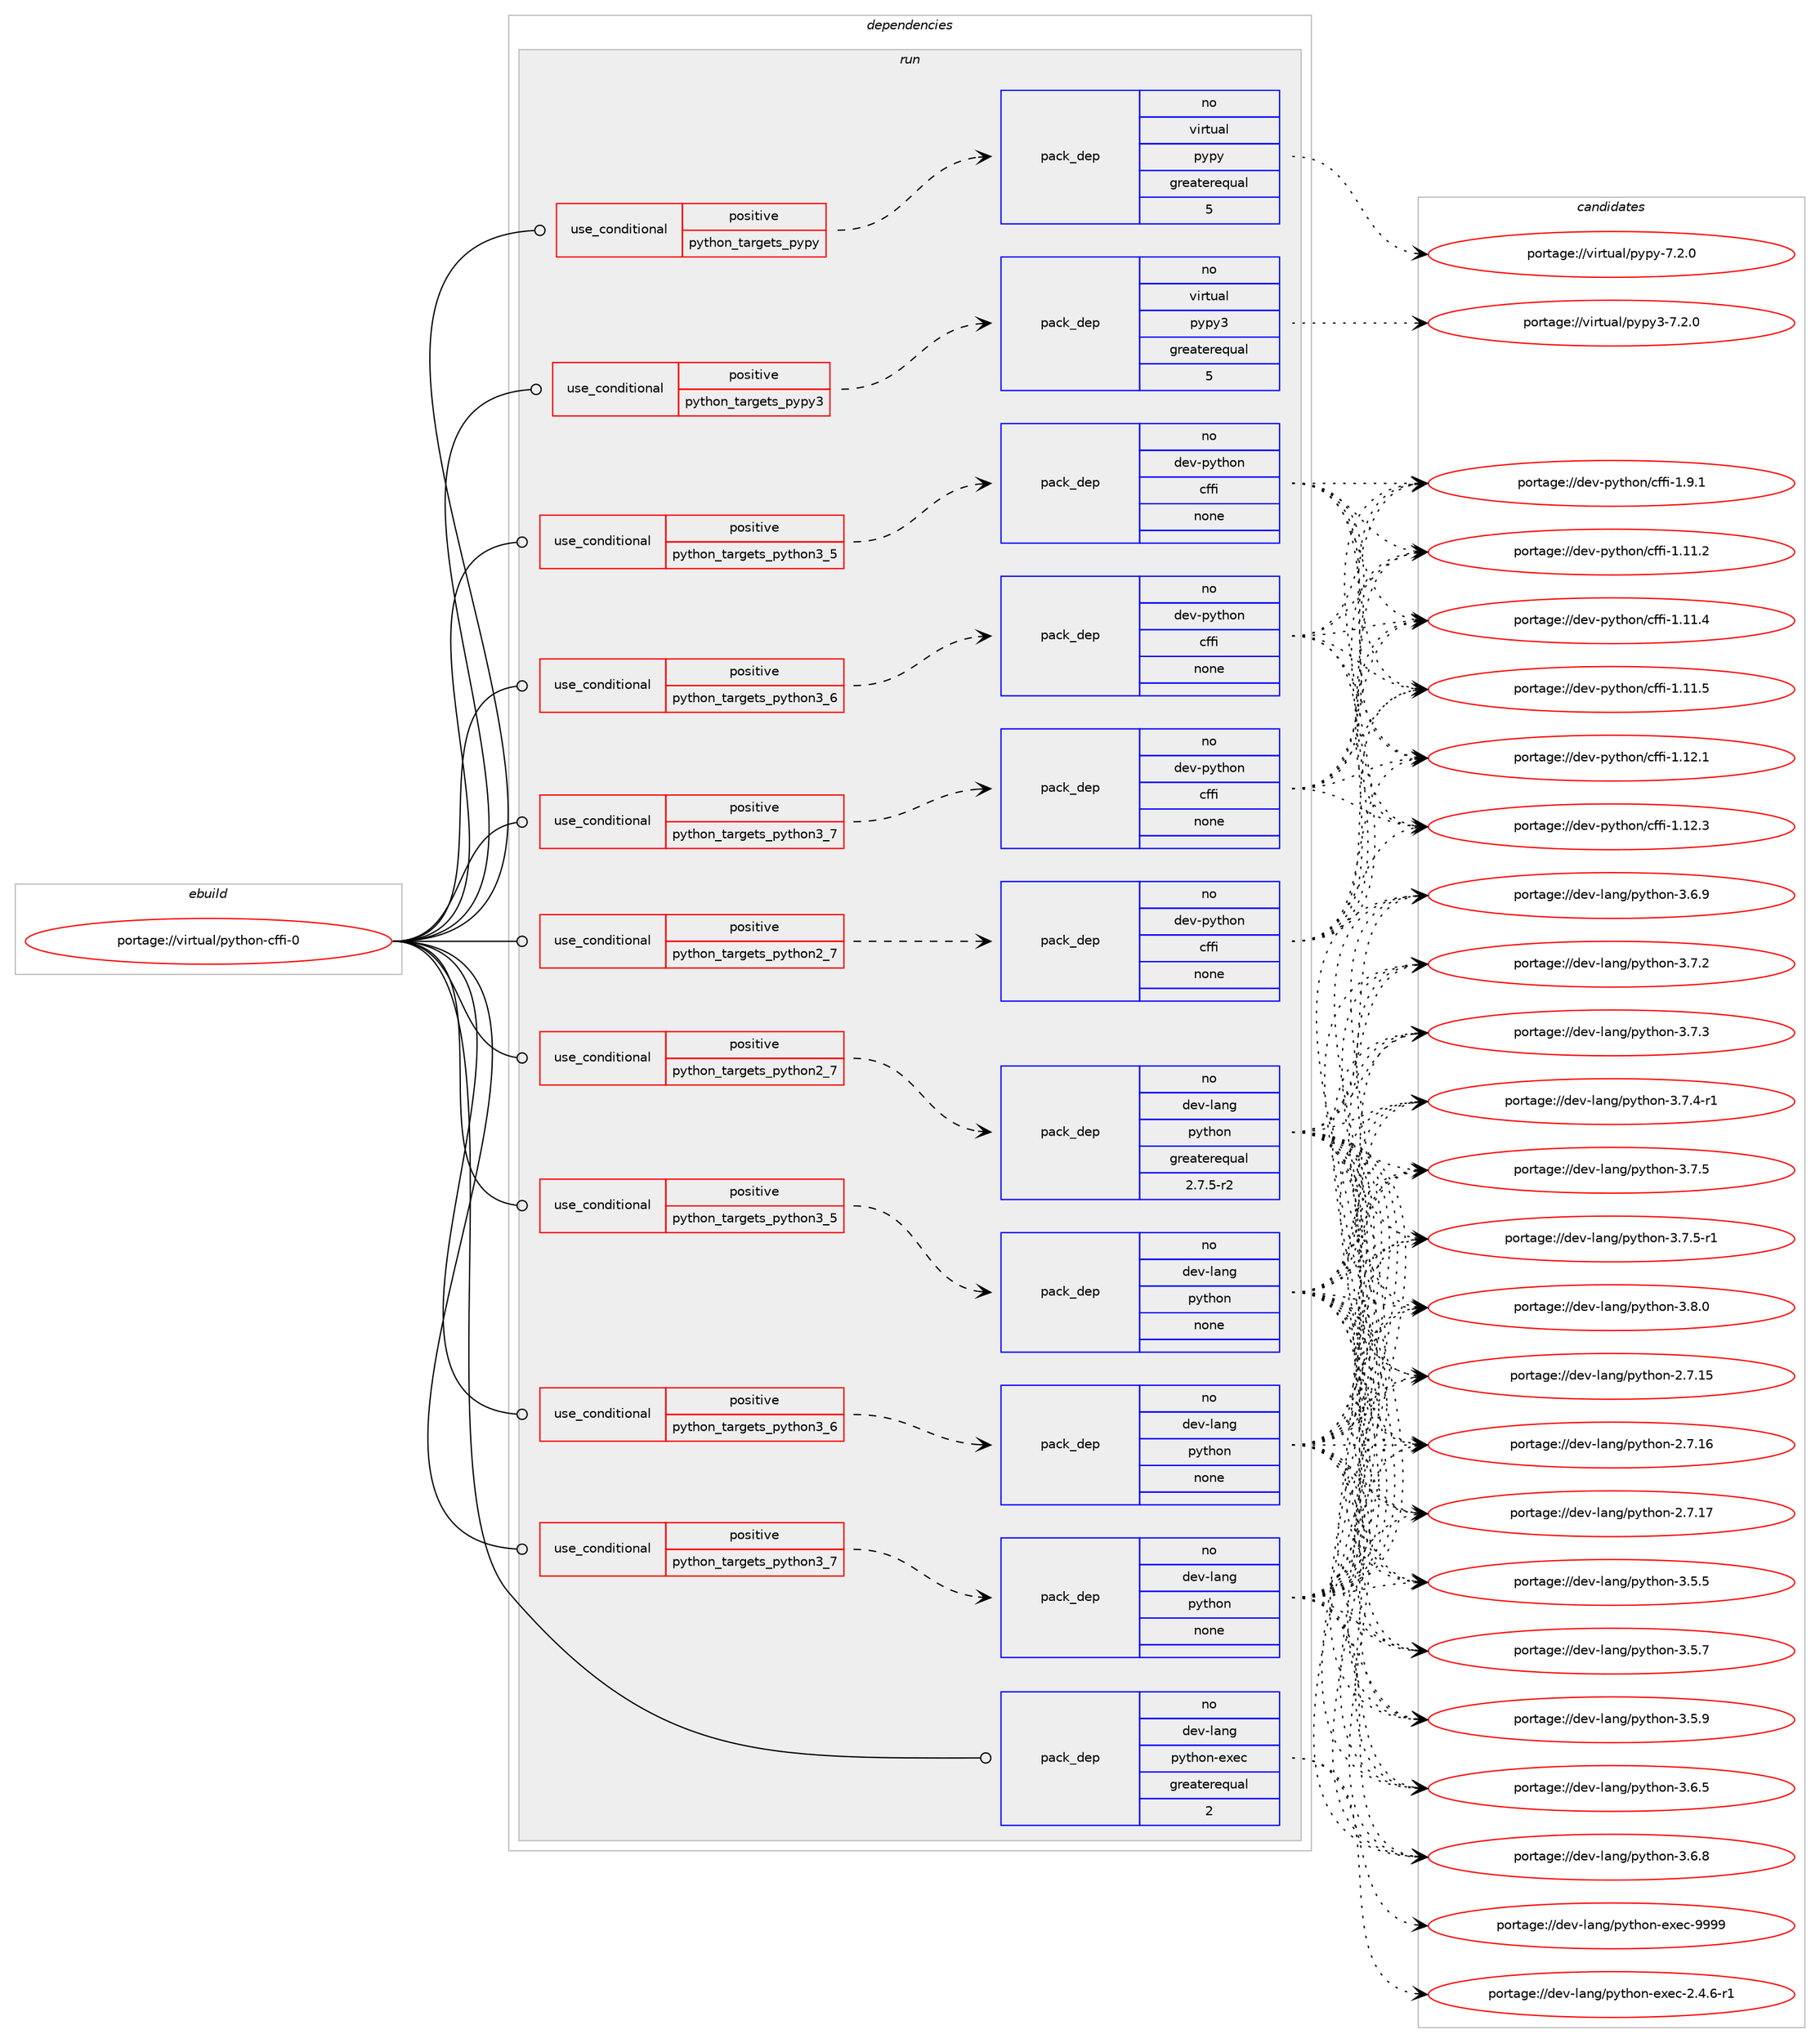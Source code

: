 digraph prolog {

# *************
# Graph options
# *************

newrank=true;
concentrate=true;
compound=true;
graph [rankdir=LR,fontname=Helvetica,fontsize=10,ranksep=1.5];#, ranksep=2.5, nodesep=0.2];
edge  [arrowhead=vee];
node  [fontname=Helvetica,fontsize=10];

# **********
# The ebuild
# **********

subgraph cluster_leftcol {
color=gray;
rank=same;
label=<<i>ebuild</i>>;
id [label="portage://virtual/python-cffi-0", color=red, width=4, href="../virtual/python-cffi-0.svg"];
}

# ****************
# The dependencies
# ****************

subgraph cluster_midcol {
color=gray;
label=<<i>dependencies</i>>;
subgraph cluster_compile {
fillcolor="#eeeeee";
style=filled;
label=<<i>compile</i>>;
}
subgraph cluster_compileandrun {
fillcolor="#eeeeee";
style=filled;
label=<<i>compile and run</i>>;
}
subgraph cluster_run {
fillcolor="#eeeeee";
style=filled;
label=<<i>run</i>>;
subgraph cond105016 {
dependency435884 [label=<<TABLE BORDER="0" CELLBORDER="1" CELLSPACING="0" CELLPADDING="4"><TR><TD ROWSPAN="3" CELLPADDING="10">use_conditional</TD></TR><TR><TD>positive</TD></TR><TR><TD>python_targets_pypy</TD></TR></TABLE>>, shape=none, color=red];
subgraph pack323194 {
dependency435885 [label=<<TABLE BORDER="0" CELLBORDER="1" CELLSPACING="0" CELLPADDING="4" WIDTH="220"><TR><TD ROWSPAN="6" CELLPADDING="30">pack_dep</TD></TR><TR><TD WIDTH="110">no</TD></TR><TR><TD>virtual</TD></TR><TR><TD>pypy</TD></TR><TR><TD>greaterequal</TD></TR><TR><TD>5</TD></TR></TABLE>>, shape=none, color=blue];
}
dependency435884:e -> dependency435885:w [weight=20,style="dashed",arrowhead="vee"];
}
id:e -> dependency435884:w [weight=20,style="solid",arrowhead="odot"];
subgraph cond105017 {
dependency435886 [label=<<TABLE BORDER="0" CELLBORDER="1" CELLSPACING="0" CELLPADDING="4"><TR><TD ROWSPAN="3" CELLPADDING="10">use_conditional</TD></TR><TR><TD>positive</TD></TR><TR><TD>python_targets_pypy3</TD></TR></TABLE>>, shape=none, color=red];
subgraph pack323195 {
dependency435887 [label=<<TABLE BORDER="0" CELLBORDER="1" CELLSPACING="0" CELLPADDING="4" WIDTH="220"><TR><TD ROWSPAN="6" CELLPADDING="30">pack_dep</TD></TR><TR><TD WIDTH="110">no</TD></TR><TR><TD>virtual</TD></TR><TR><TD>pypy3</TD></TR><TR><TD>greaterequal</TD></TR><TR><TD>5</TD></TR></TABLE>>, shape=none, color=blue];
}
dependency435886:e -> dependency435887:w [weight=20,style="dashed",arrowhead="vee"];
}
id:e -> dependency435886:w [weight=20,style="solid",arrowhead="odot"];
subgraph cond105018 {
dependency435888 [label=<<TABLE BORDER="0" CELLBORDER="1" CELLSPACING="0" CELLPADDING="4"><TR><TD ROWSPAN="3" CELLPADDING="10">use_conditional</TD></TR><TR><TD>positive</TD></TR><TR><TD>python_targets_python2_7</TD></TR></TABLE>>, shape=none, color=red];
subgraph pack323196 {
dependency435889 [label=<<TABLE BORDER="0" CELLBORDER="1" CELLSPACING="0" CELLPADDING="4" WIDTH="220"><TR><TD ROWSPAN="6" CELLPADDING="30">pack_dep</TD></TR><TR><TD WIDTH="110">no</TD></TR><TR><TD>dev-lang</TD></TR><TR><TD>python</TD></TR><TR><TD>greaterequal</TD></TR><TR><TD>2.7.5-r2</TD></TR></TABLE>>, shape=none, color=blue];
}
dependency435888:e -> dependency435889:w [weight=20,style="dashed",arrowhead="vee"];
}
id:e -> dependency435888:w [weight=20,style="solid",arrowhead="odot"];
subgraph cond105019 {
dependency435890 [label=<<TABLE BORDER="0" CELLBORDER="1" CELLSPACING="0" CELLPADDING="4"><TR><TD ROWSPAN="3" CELLPADDING="10">use_conditional</TD></TR><TR><TD>positive</TD></TR><TR><TD>python_targets_python2_7</TD></TR></TABLE>>, shape=none, color=red];
subgraph pack323197 {
dependency435891 [label=<<TABLE BORDER="0" CELLBORDER="1" CELLSPACING="0" CELLPADDING="4" WIDTH="220"><TR><TD ROWSPAN="6" CELLPADDING="30">pack_dep</TD></TR><TR><TD WIDTH="110">no</TD></TR><TR><TD>dev-python</TD></TR><TR><TD>cffi</TD></TR><TR><TD>none</TD></TR><TR><TD></TD></TR></TABLE>>, shape=none, color=blue];
}
dependency435890:e -> dependency435891:w [weight=20,style="dashed",arrowhead="vee"];
}
id:e -> dependency435890:w [weight=20,style="solid",arrowhead="odot"];
subgraph cond105020 {
dependency435892 [label=<<TABLE BORDER="0" CELLBORDER="1" CELLSPACING="0" CELLPADDING="4"><TR><TD ROWSPAN="3" CELLPADDING="10">use_conditional</TD></TR><TR><TD>positive</TD></TR><TR><TD>python_targets_python3_5</TD></TR></TABLE>>, shape=none, color=red];
subgraph pack323198 {
dependency435893 [label=<<TABLE BORDER="0" CELLBORDER="1" CELLSPACING="0" CELLPADDING="4" WIDTH="220"><TR><TD ROWSPAN="6" CELLPADDING="30">pack_dep</TD></TR><TR><TD WIDTH="110">no</TD></TR><TR><TD>dev-lang</TD></TR><TR><TD>python</TD></TR><TR><TD>none</TD></TR><TR><TD></TD></TR></TABLE>>, shape=none, color=blue];
}
dependency435892:e -> dependency435893:w [weight=20,style="dashed",arrowhead="vee"];
}
id:e -> dependency435892:w [weight=20,style="solid",arrowhead="odot"];
subgraph cond105021 {
dependency435894 [label=<<TABLE BORDER="0" CELLBORDER="1" CELLSPACING="0" CELLPADDING="4"><TR><TD ROWSPAN="3" CELLPADDING="10">use_conditional</TD></TR><TR><TD>positive</TD></TR><TR><TD>python_targets_python3_5</TD></TR></TABLE>>, shape=none, color=red];
subgraph pack323199 {
dependency435895 [label=<<TABLE BORDER="0" CELLBORDER="1" CELLSPACING="0" CELLPADDING="4" WIDTH="220"><TR><TD ROWSPAN="6" CELLPADDING="30">pack_dep</TD></TR><TR><TD WIDTH="110">no</TD></TR><TR><TD>dev-python</TD></TR><TR><TD>cffi</TD></TR><TR><TD>none</TD></TR><TR><TD></TD></TR></TABLE>>, shape=none, color=blue];
}
dependency435894:e -> dependency435895:w [weight=20,style="dashed",arrowhead="vee"];
}
id:e -> dependency435894:w [weight=20,style="solid",arrowhead="odot"];
subgraph cond105022 {
dependency435896 [label=<<TABLE BORDER="0" CELLBORDER="1" CELLSPACING="0" CELLPADDING="4"><TR><TD ROWSPAN="3" CELLPADDING="10">use_conditional</TD></TR><TR><TD>positive</TD></TR><TR><TD>python_targets_python3_6</TD></TR></TABLE>>, shape=none, color=red];
subgraph pack323200 {
dependency435897 [label=<<TABLE BORDER="0" CELLBORDER="1" CELLSPACING="0" CELLPADDING="4" WIDTH="220"><TR><TD ROWSPAN="6" CELLPADDING="30">pack_dep</TD></TR><TR><TD WIDTH="110">no</TD></TR><TR><TD>dev-lang</TD></TR><TR><TD>python</TD></TR><TR><TD>none</TD></TR><TR><TD></TD></TR></TABLE>>, shape=none, color=blue];
}
dependency435896:e -> dependency435897:w [weight=20,style="dashed",arrowhead="vee"];
}
id:e -> dependency435896:w [weight=20,style="solid",arrowhead="odot"];
subgraph cond105023 {
dependency435898 [label=<<TABLE BORDER="0" CELLBORDER="1" CELLSPACING="0" CELLPADDING="4"><TR><TD ROWSPAN="3" CELLPADDING="10">use_conditional</TD></TR><TR><TD>positive</TD></TR><TR><TD>python_targets_python3_6</TD></TR></TABLE>>, shape=none, color=red];
subgraph pack323201 {
dependency435899 [label=<<TABLE BORDER="0" CELLBORDER="1" CELLSPACING="0" CELLPADDING="4" WIDTH="220"><TR><TD ROWSPAN="6" CELLPADDING="30">pack_dep</TD></TR><TR><TD WIDTH="110">no</TD></TR><TR><TD>dev-python</TD></TR><TR><TD>cffi</TD></TR><TR><TD>none</TD></TR><TR><TD></TD></TR></TABLE>>, shape=none, color=blue];
}
dependency435898:e -> dependency435899:w [weight=20,style="dashed",arrowhead="vee"];
}
id:e -> dependency435898:w [weight=20,style="solid",arrowhead="odot"];
subgraph cond105024 {
dependency435900 [label=<<TABLE BORDER="0" CELLBORDER="1" CELLSPACING="0" CELLPADDING="4"><TR><TD ROWSPAN="3" CELLPADDING="10">use_conditional</TD></TR><TR><TD>positive</TD></TR><TR><TD>python_targets_python3_7</TD></TR></TABLE>>, shape=none, color=red];
subgraph pack323202 {
dependency435901 [label=<<TABLE BORDER="0" CELLBORDER="1" CELLSPACING="0" CELLPADDING="4" WIDTH="220"><TR><TD ROWSPAN="6" CELLPADDING="30">pack_dep</TD></TR><TR><TD WIDTH="110">no</TD></TR><TR><TD>dev-lang</TD></TR><TR><TD>python</TD></TR><TR><TD>none</TD></TR><TR><TD></TD></TR></TABLE>>, shape=none, color=blue];
}
dependency435900:e -> dependency435901:w [weight=20,style="dashed",arrowhead="vee"];
}
id:e -> dependency435900:w [weight=20,style="solid",arrowhead="odot"];
subgraph cond105025 {
dependency435902 [label=<<TABLE BORDER="0" CELLBORDER="1" CELLSPACING="0" CELLPADDING="4"><TR><TD ROWSPAN="3" CELLPADDING="10">use_conditional</TD></TR><TR><TD>positive</TD></TR><TR><TD>python_targets_python3_7</TD></TR></TABLE>>, shape=none, color=red];
subgraph pack323203 {
dependency435903 [label=<<TABLE BORDER="0" CELLBORDER="1" CELLSPACING="0" CELLPADDING="4" WIDTH="220"><TR><TD ROWSPAN="6" CELLPADDING="30">pack_dep</TD></TR><TR><TD WIDTH="110">no</TD></TR><TR><TD>dev-python</TD></TR><TR><TD>cffi</TD></TR><TR><TD>none</TD></TR><TR><TD></TD></TR></TABLE>>, shape=none, color=blue];
}
dependency435902:e -> dependency435903:w [weight=20,style="dashed",arrowhead="vee"];
}
id:e -> dependency435902:w [weight=20,style="solid",arrowhead="odot"];
subgraph pack323204 {
dependency435904 [label=<<TABLE BORDER="0" CELLBORDER="1" CELLSPACING="0" CELLPADDING="4" WIDTH="220"><TR><TD ROWSPAN="6" CELLPADDING="30">pack_dep</TD></TR><TR><TD WIDTH="110">no</TD></TR><TR><TD>dev-lang</TD></TR><TR><TD>python-exec</TD></TR><TR><TD>greaterequal</TD></TR><TR><TD>2</TD></TR></TABLE>>, shape=none, color=blue];
}
id:e -> dependency435904:w [weight=20,style="solid",arrowhead="odot"];
}
}

# **************
# The candidates
# **************

subgraph cluster_choices {
rank=same;
color=gray;
label=<<i>candidates</i>>;

subgraph choice323194 {
color=black;
nodesep=1;
choiceportage1181051141161179710847112121112121455546504648 [label="portage://virtual/pypy-7.2.0", color=red, width=4,href="../virtual/pypy-7.2.0.svg"];
dependency435885:e -> choiceportage1181051141161179710847112121112121455546504648:w [style=dotted,weight="100"];
}
subgraph choice323195 {
color=black;
nodesep=1;
choiceportage118105114116117971084711212111212151455546504648 [label="portage://virtual/pypy3-7.2.0", color=red, width=4,href="../virtual/pypy3-7.2.0.svg"];
dependency435887:e -> choiceportage118105114116117971084711212111212151455546504648:w [style=dotted,weight="100"];
}
subgraph choice323196 {
color=black;
nodesep=1;
choiceportage10010111845108971101034711212111610411111045504655464953 [label="portage://dev-lang/python-2.7.15", color=red, width=4,href="../dev-lang/python-2.7.15.svg"];
choiceportage10010111845108971101034711212111610411111045504655464954 [label="portage://dev-lang/python-2.7.16", color=red, width=4,href="../dev-lang/python-2.7.16.svg"];
choiceportage10010111845108971101034711212111610411111045504655464955 [label="portage://dev-lang/python-2.7.17", color=red, width=4,href="../dev-lang/python-2.7.17.svg"];
choiceportage100101118451089711010347112121116104111110455146534653 [label="portage://dev-lang/python-3.5.5", color=red, width=4,href="../dev-lang/python-3.5.5.svg"];
choiceportage100101118451089711010347112121116104111110455146534655 [label="portage://dev-lang/python-3.5.7", color=red, width=4,href="../dev-lang/python-3.5.7.svg"];
choiceportage100101118451089711010347112121116104111110455146534657 [label="portage://dev-lang/python-3.5.9", color=red, width=4,href="../dev-lang/python-3.5.9.svg"];
choiceportage100101118451089711010347112121116104111110455146544653 [label="portage://dev-lang/python-3.6.5", color=red, width=4,href="../dev-lang/python-3.6.5.svg"];
choiceportage100101118451089711010347112121116104111110455146544656 [label="portage://dev-lang/python-3.6.8", color=red, width=4,href="../dev-lang/python-3.6.8.svg"];
choiceportage100101118451089711010347112121116104111110455146544657 [label="portage://dev-lang/python-3.6.9", color=red, width=4,href="../dev-lang/python-3.6.9.svg"];
choiceportage100101118451089711010347112121116104111110455146554650 [label="portage://dev-lang/python-3.7.2", color=red, width=4,href="../dev-lang/python-3.7.2.svg"];
choiceportage100101118451089711010347112121116104111110455146554651 [label="portage://dev-lang/python-3.7.3", color=red, width=4,href="../dev-lang/python-3.7.3.svg"];
choiceportage1001011184510897110103471121211161041111104551465546524511449 [label="portage://dev-lang/python-3.7.4-r1", color=red, width=4,href="../dev-lang/python-3.7.4-r1.svg"];
choiceportage100101118451089711010347112121116104111110455146554653 [label="portage://dev-lang/python-3.7.5", color=red, width=4,href="../dev-lang/python-3.7.5.svg"];
choiceportage1001011184510897110103471121211161041111104551465546534511449 [label="portage://dev-lang/python-3.7.5-r1", color=red, width=4,href="../dev-lang/python-3.7.5-r1.svg"];
choiceportage100101118451089711010347112121116104111110455146564648 [label="portage://dev-lang/python-3.8.0", color=red, width=4,href="../dev-lang/python-3.8.0.svg"];
dependency435889:e -> choiceportage10010111845108971101034711212111610411111045504655464953:w [style=dotted,weight="100"];
dependency435889:e -> choiceportage10010111845108971101034711212111610411111045504655464954:w [style=dotted,weight="100"];
dependency435889:e -> choiceportage10010111845108971101034711212111610411111045504655464955:w [style=dotted,weight="100"];
dependency435889:e -> choiceportage100101118451089711010347112121116104111110455146534653:w [style=dotted,weight="100"];
dependency435889:e -> choiceportage100101118451089711010347112121116104111110455146534655:w [style=dotted,weight="100"];
dependency435889:e -> choiceportage100101118451089711010347112121116104111110455146534657:w [style=dotted,weight="100"];
dependency435889:e -> choiceportage100101118451089711010347112121116104111110455146544653:w [style=dotted,weight="100"];
dependency435889:e -> choiceportage100101118451089711010347112121116104111110455146544656:w [style=dotted,weight="100"];
dependency435889:e -> choiceportage100101118451089711010347112121116104111110455146544657:w [style=dotted,weight="100"];
dependency435889:e -> choiceportage100101118451089711010347112121116104111110455146554650:w [style=dotted,weight="100"];
dependency435889:e -> choiceportage100101118451089711010347112121116104111110455146554651:w [style=dotted,weight="100"];
dependency435889:e -> choiceportage1001011184510897110103471121211161041111104551465546524511449:w [style=dotted,weight="100"];
dependency435889:e -> choiceportage100101118451089711010347112121116104111110455146554653:w [style=dotted,weight="100"];
dependency435889:e -> choiceportage1001011184510897110103471121211161041111104551465546534511449:w [style=dotted,weight="100"];
dependency435889:e -> choiceportage100101118451089711010347112121116104111110455146564648:w [style=dotted,weight="100"];
}
subgraph choice323197 {
color=black;
nodesep=1;
choiceportage10010111845112121116104111110479910210210545494649494650 [label="portage://dev-python/cffi-1.11.2", color=red, width=4,href="../dev-python/cffi-1.11.2.svg"];
choiceportage10010111845112121116104111110479910210210545494649494652 [label="portage://dev-python/cffi-1.11.4", color=red, width=4,href="../dev-python/cffi-1.11.4.svg"];
choiceportage10010111845112121116104111110479910210210545494649494653 [label="portage://dev-python/cffi-1.11.5", color=red, width=4,href="../dev-python/cffi-1.11.5.svg"];
choiceportage10010111845112121116104111110479910210210545494649504649 [label="portage://dev-python/cffi-1.12.1", color=red, width=4,href="../dev-python/cffi-1.12.1.svg"];
choiceportage10010111845112121116104111110479910210210545494649504651 [label="portage://dev-python/cffi-1.12.3", color=red, width=4,href="../dev-python/cffi-1.12.3.svg"];
choiceportage100101118451121211161041111104799102102105454946574649 [label="portage://dev-python/cffi-1.9.1", color=red, width=4,href="../dev-python/cffi-1.9.1.svg"];
dependency435891:e -> choiceportage10010111845112121116104111110479910210210545494649494650:w [style=dotted,weight="100"];
dependency435891:e -> choiceportage10010111845112121116104111110479910210210545494649494652:w [style=dotted,weight="100"];
dependency435891:e -> choiceportage10010111845112121116104111110479910210210545494649494653:w [style=dotted,weight="100"];
dependency435891:e -> choiceportage10010111845112121116104111110479910210210545494649504649:w [style=dotted,weight="100"];
dependency435891:e -> choiceportage10010111845112121116104111110479910210210545494649504651:w [style=dotted,weight="100"];
dependency435891:e -> choiceportage100101118451121211161041111104799102102105454946574649:w [style=dotted,weight="100"];
}
subgraph choice323198 {
color=black;
nodesep=1;
choiceportage10010111845108971101034711212111610411111045504655464953 [label="portage://dev-lang/python-2.7.15", color=red, width=4,href="../dev-lang/python-2.7.15.svg"];
choiceportage10010111845108971101034711212111610411111045504655464954 [label="portage://dev-lang/python-2.7.16", color=red, width=4,href="../dev-lang/python-2.7.16.svg"];
choiceportage10010111845108971101034711212111610411111045504655464955 [label="portage://dev-lang/python-2.7.17", color=red, width=4,href="../dev-lang/python-2.7.17.svg"];
choiceportage100101118451089711010347112121116104111110455146534653 [label="portage://dev-lang/python-3.5.5", color=red, width=4,href="../dev-lang/python-3.5.5.svg"];
choiceportage100101118451089711010347112121116104111110455146534655 [label="portage://dev-lang/python-3.5.7", color=red, width=4,href="../dev-lang/python-3.5.7.svg"];
choiceportage100101118451089711010347112121116104111110455146534657 [label="portage://dev-lang/python-3.5.9", color=red, width=4,href="../dev-lang/python-3.5.9.svg"];
choiceportage100101118451089711010347112121116104111110455146544653 [label="portage://dev-lang/python-3.6.5", color=red, width=4,href="../dev-lang/python-3.6.5.svg"];
choiceportage100101118451089711010347112121116104111110455146544656 [label="portage://dev-lang/python-3.6.8", color=red, width=4,href="../dev-lang/python-3.6.8.svg"];
choiceportage100101118451089711010347112121116104111110455146544657 [label="portage://dev-lang/python-3.6.9", color=red, width=4,href="../dev-lang/python-3.6.9.svg"];
choiceportage100101118451089711010347112121116104111110455146554650 [label="portage://dev-lang/python-3.7.2", color=red, width=4,href="../dev-lang/python-3.7.2.svg"];
choiceportage100101118451089711010347112121116104111110455146554651 [label="portage://dev-lang/python-3.7.3", color=red, width=4,href="../dev-lang/python-3.7.3.svg"];
choiceportage1001011184510897110103471121211161041111104551465546524511449 [label="portage://dev-lang/python-3.7.4-r1", color=red, width=4,href="../dev-lang/python-3.7.4-r1.svg"];
choiceportage100101118451089711010347112121116104111110455146554653 [label="portage://dev-lang/python-3.7.5", color=red, width=4,href="../dev-lang/python-3.7.5.svg"];
choiceportage1001011184510897110103471121211161041111104551465546534511449 [label="portage://dev-lang/python-3.7.5-r1", color=red, width=4,href="../dev-lang/python-3.7.5-r1.svg"];
choiceportage100101118451089711010347112121116104111110455146564648 [label="portage://dev-lang/python-3.8.0", color=red, width=4,href="../dev-lang/python-3.8.0.svg"];
dependency435893:e -> choiceportage10010111845108971101034711212111610411111045504655464953:w [style=dotted,weight="100"];
dependency435893:e -> choiceportage10010111845108971101034711212111610411111045504655464954:w [style=dotted,weight="100"];
dependency435893:e -> choiceportage10010111845108971101034711212111610411111045504655464955:w [style=dotted,weight="100"];
dependency435893:e -> choiceportage100101118451089711010347112121116104111110455146534653:w [style=dotted,weight="100"];
dependency435893:e -> choiceportage100101118451089711010347112121116104111110455146534655:w [style=dotted,weight="100"];
dependency435893:e -> choiceportage100101118451089711010347112121116104111110455146534657:w [style=dotted,weight="100"];
dependency435893:e -> choiceportage100101118451089711010347112121116104111110455146544653:w [style=dotted,weight="100"];
dependency435893:e -> choiceportage100101118451089711010347112121116104111110455146544656:w [style=dotted,weight="100"];
dependency435893:e -> choiceportage100101118451089711010347112121116104111110455146544657:w [style=dotted,weight="100"];
dependency435893:e -> choiceportage100101118451089711010347112121116104111110455146554650:w [style=dotted,weight="100"];
dependency435893:e -> choiceportage100101118451089711010347112121116104111110455146554651:w [style=dotted,weight="100"];
dependency435893:e -> choiceportage1001011184510897110103471121211161041111104551465546524511449:w [style=dotted,weight="100"];
dependency435893:e -> choiceportage100101118451089711010347112121116104111110455146554653:w [style=dotted,weight="100"];
dependency435893:e -> choiceportage1001011184510897110103471121211161041111104551465546534511449:w [style=dotted,weight="100"];
dependency435893:e -> choiceportage100101118451089711010347112121116104111110455146564648:w [style=dotted,weight="100"];
}
subgraph choice323199 {
color=black;
nodesep=1;
choiceportage10010111845112121116104111110479910210210545494649494650 [label="portage://dev-python/cffi-1.11.2", color=red, width=4,href="../dev-python/cffi-1.11.2.svg"];
choiceportage10010111845112121116104111110479910210210545494649494652 [label="portage://dev-python/cffi-1.11.4", color=red, width=4,href="../dev-python/cffi-1.11.4.svg"];
choiceportage10010111845112121116104111110479910210210545494649494653 [label="portage://dev-python/cffi-1.11.5", color=red, width=4,href="../dev-python/cffi-1.11.5.svg"];
choiceportage10010111845112121116104111110479910210210545494649504649 [label="portage://dev-python/cffi-1.12.1", color=red, width=4,href="../dev-python/cffi-1.12.1.svg"];
choiceportage10010111845112121116104111110479910210210545494649504651 [label="portage://dev-python/cffi-1.12.3", color=red, width=4,href="../dev-python/cffi-1.12.3.svg"];
choiceportage100101118451121211161041111104799102102105454946574649 [label="portage://dev-python/cffi-1.9.1", color=red, width=4,href="../dev-python/cffi-1.9.1.svg"];
dependency435895:e -> choiceportage10010111845112121116104111110479910210210545494649494650:w [style=dotted,weight="100"];
dependency435895:e -> choiceportage10010111845112121116104111110479910210210545494649494652:w [style=dotted,weight="100"];
dependency435895:e -> choiceportage10010111845112121116104111110479910210210545494649494653:w [style=dotted,weight="100"];
dependency435895:e -> choiceportage10010111845112121116104111110479910210210545494649504649:w [style=dotted,weight="100"];
dependency435895:e -> choiceportage10010111845112121116104111110479910210210545494649504651:w [style=dotted,weight="100"];
dependency435895:e -> choiceportage100101118451121211161041111104799102102105454946574649:w [style=dotted,weight="100"];
}
subgraph choice323200 {
color=black;
nodesep=1;
choiceportage10010111845108971101034711212111610411111045504655464953 [label="portage://dev-lang/python-2.7.15", color=red, width=4,href="../dev-lang/python-2.7.15.svg"];
choiceportage10010111845108971101034711212111610411111045504655464954 [label="portage://dev-lang/python-2.7.16", color=red, width=4,href="../dev-lang/python-2.7.16.svg"];
choiceportage10010111845108971101034711212111610411111045504655464955 [label="portage://dev-lang/python-2.7.17", color=red, width=4,href="../dev-lang/python-2.7.17.svg"];
choiceportage100101118451089711010347112121116104111110455146534653 [label="portage://dev-lang/python-3.5.5", color=red, width=4,href="../dev-lang/python-3.5.5.svg"];
choiceportage100101118451089711010347112121116104111110455146534655 [label="portage://dev-lang/python-3.5.7", color=red, width=4,href="../dev-lang/python-3.5.7.svg"];
choiceportage100101118451089711010347112121116104111110455146534657 [label="portage://dev-lang/python-3.5.9", color=red, width=4,href="../dev-lang/python-3.5.9.svg"];
choiceportage100101118451089711010347112121116104111110455146544653 [label="portage://dev-lang/python-3.6.5", color=red, width=4,href="../dev-lang/python-3.6.5.svg"];
choiceportage100101118451089711010347112121116104111110455146544656 [label="portage://dev-lang/python-3.6.8", color=red, width=4,href="../dev-lang/python-3.6.8.svg"];
choiceportage100101118451089711010347112121116104111110455146544657 [label="portage://dev-lang/python-3.6.9", color=red, width=4,href="../dev-lang/python-3.6.9.svg"];
choiceportage100101118451089711010347112121116104111110455146554650 [label="portage://dev-lang/python-3.7.2", color=red, width=4,href="../dev-lang/python-3.7.2.svg"];
choiceportage100101118451089711010347112121116104111110455146554651 [label="portage://dev-lang/python-3.7.3", color=red, width=4,href="../dev-lang/python-3.7.3.svg"];
choiceportage1001011184510897110103471121211161041111104551465546524511449 [label="portage://dev-lang/python-3.7.4-r1", color=red, width=4,href="../dev-lang/python-3.7.4-r1.svg"];
choiceportage100101118451089711010347112121116104111110455146554653 [label="portage://dev-lang/python-3.7.5", color=red, width=4,href="../dev-lang/python-3.7.5.svg"];
choiceportage1001011184510897110103471121211161041111104551465546534511449 [label="portage://dev-lang/python-3.7.5-r1", color=red, width=4,href="../dev-lang/python-3.7.5-r1.svg"];
choiceportage100101118451089711010347112121116104111110455146564648 [label="portage://dev-lang/python-3.8.0", color=red, width=4,href="../dev-lang/python-3.8.0.svg"];
dependency435897:e -> choiceportage10010111845108971101034711212111610411111045504655464953:w [style=dotted,weight="100"];
dependency435897:e -> choiceportage10010111845108971101034711212111610411111045504655464954:w [style=dotted,weight="100"];
dependency435897:e -> choiceportage10010111845108971101034711212111610411111045504655464955:w [style=dotted,weight="100"];
dependency435897:e -> choiceportage100101118451089711010347112121116104111110455146534653:w [style=dotted,weight="100"];
dependency435897:e -> choiceportage100101118451089711010347112121116104111110455146534655:w [style=dotted,weight="100"];
dependency435897:e -> choiceportage100101118451089711010347112121116104111110455146534657:w [style=dotted,weight="100"];
dependency435897:e -> choiceportage100101118451089711010347112121116104111110455146544653:w [style=dotted,weight="100"];
dependency435897:e -> choiceportage100101118451089711010347112121116104111110455146544656:w [style=dotted,weight="100"];
dependency435897:e -> choiceportage100101118451089711010347112121116104111110455146544657:w [style=dotted,weight="100"];
dependency435897:e -> choiceportage100101118451089711010347112121116104111110455146554650:w [style=dotted,weight="100"];
dependency435897:e -> choiceportage100101118451089711010347112121116104111110455146554651:w [style=dotted,weight="100"];
dependency435897:e -> choiceportage1001011184510897110103471121211161041111104551465546524511449:w [style=dotted,weight="100"];
dependency435897:e -> choiceportage100101118451089711010347112121116104111110455146554653:w [style=dotted,weight="100"];
dependency435897:e -> choiceportage1001011184510897110103471121211161041111104551465546534511449:w [style=dotted,weight="100"];
dependency435897:e -> choiceportage100101118451089711010347112121116104111110455146564648:w [style=dotted,weight="100"];
}
subgraph choice323201 {
color=black;
nodesep=1;
choiceportage10010111845112121116104111110479910210210545494649494650 [label="portage://dev-python/cffi-1.11.2", color=red, width=4,href="../dev-python/cffi-1.11.2.svg"];
choiceportage10010111845112121116104111110479910210210545494649494652 [label="portage://dev-python/cffi-1.11.4", color=red, width=4,href="../dev-python/cffi-1.11.4.svg"];
choiceportage10010111845112121116104111110479910210210545494649494653 [label="portage://dev-python/cffi-1.11.5", color=red, width=4,href="../dev-python/cffi-1.11.5.svg"];
choiceportage10010111845112121116104111110479910210210545494649504649 [label="portage://dev-python/cffi-1.12.1", color=red, width=4,href="../dev-python/cffi-1.12.1.svg"];
choiceportage10010111845112121116104111110479910210210545494649504651 [label="portage://dev-python/cffi-1.12.3", color=red, width=4,href="../dev-python/cffi-1.12.3.svg"];
choiceportage100101118451121211161041111104799102102105454946574649 [label="portage://dev-python/cffi-1.9.1", color=red, width=4,href="../dev-python/cffi-1.9.1.svg"];
dependency435899:e -> choiceportage10010111845112121116104111110479910210210545494649494650:w [style=dotted,weight="100"];
dependency435899:e -> choiceportage10010111845112121116104111110479910210210545494649494652:w [style=dotted,weight="100"];
dependency435899:e -> choiceportage10010111845112121116104111110479910210210545494649494653:w [style=dotted,weight="100"];
dependency435899:e -> choiceportage10010111845112121116104111110479910210210545494649504649:w [style=dotted,weight="100"];
dependency435899:e -> choiceportage10010111845112121116104111110479910210210545494649504651:w [style=dotted,weight="100"];
dependency435899:e -> choiceportage100101118451121211161041111104799102102105454946574649:w [style=dotted,weight="100"];
}
subgraph choice323202 {
color=black;
nodesep=1;
choiceportage10010111845108971101034711212111610411111045504655464953 [label="portage://dev-lang/python-2.7.15", color=red, width=4,href="../dev-lang/python-2.7.15.svg"];
choiceportage10010111845108971101034711212111610411111045504655464954 [label="portage://dev-lang/python-2.7.16", color=red, width=4,href="../dev-lang/python-2.7.16.svg"];
choiceportage10010111845108971101034711212111610411111045504655464955 [label="portage://dev-lang/python-2.7.17", color=red, width=4,href="../dev-lang/python-2.7.17.svg"];
choiceportage100101118451089711010347112121116104111110455146534653 [label="portage://dev-lang/python-3.5.5", color=red, width=4,href="../dev-lang/python-3.5.5.svg"];
choiceportage100101118451089711010347112121116104111110455146534655 [label="portage://dev-lang/python-3.5.7", color=red, width=4,href="../dev-lang/python-3.5.7.svg"];
choiceportage100101118451089711010347112121116104111110455146534657 [label="portage://dev-lang/python-3.5.9", color=red, width=4,href="../dev-lang/python-3.5.9.svg"];
choiceportage100101118451089711010347112121116104111110455146544653 [label="portage://dev-lang/python-3.6.5", color=red, width=4,href="../dev-lang/python-3.6.5.svg"];
choiceportage100101118451089711010347112121116104111110455146544656 [label="portage://dev-lang/python-3.6.8", color=red, width=4,href="../dev-lang/python-3.6.8.svg"];
choiceportage100101118451089711010347112121116104111110455146544657 [label="portage://dev-lang/python-3.6.9", color=red, width=4,href="../dev-lang/python-3.6.9.svg"];
choiceportage100101118451089711010347112121116104111110455146554650 [label="portage://dev-lang/python-3.7.2", color=red, width=4,href="../dev-lang/python-3.7.2.svg"];
choiceportage100101118451089711010347112121116104111110455146554651 [label="portage://dev-lang/python-3.7.3", color=red, width=4,href="../dev-lang/python-3.7.3.svg"];
choiceportage1001011184510897110103471121211161041111104551465546524511449 [label="portage://dev-lang/python-3.7.4-r1", color=red, width=4,href="../dev-lang/python-3.7.4-r1.svg"];
choiceportage100101118451089711010347112121116104111110455146554653 [label="portage://dev-lang/python-3.7.5", color=red, width=4,href="../dev-lang/python-3.7.5.svg"];
choiceportage1001011184510897110103471121211161041111104551465546534511449 [label="portage://dev-lang/python-3.7.5-r1", color=red, width=4,href="../dev-lang/python-3.7.5-r1.svg"];
choiceportage100101118451089711010347112121116104111110455146564648 [label="portage://dev-lang/python-3.8.0", color=red, width=4,href="../dev-lang/python-3.8.0.svg"];
dependency435901:e -> choiceportage10010111845108971101034711212111610411111045504655464953:w [style=dotted,weight="100"];
dependency435901:e -> choiceportage10010111845108971101034711212111610411111045504655464954:w [style=dotted,weight="100"];
dependency435901:e -> choiceportage10010111845108971101034711212111610411111045504655464955:w [style=dotted,weight="100"];
dependency435901:e -> choiceportage100101118451089711010347112121116104111110455146534653:w [style=dotted,weight="100"];
dependency435901:e -> choiceportage100101118451089711010347112121116104111110455146534655:w [style=dotted,weight="100"];
dependency435901:e -> choiceportage100101118451089711010347112121116104111110455146534657:w [style=dotted,weight="100"];
dependency435901:e -> choiceportage100101118451089711010347112121116104111110455146544653:w [style=dotted,weight="100"];
dependency435901:e -> choiceportage100101118451089711010347112121116104111110455146544656:w [style=dotted,weight="100"];
dependency435901:e -> choiceportage100101118451089711010347112121116104111110455146544657:w [style=dotted,weight="100"];
dependency435901:e -> choiceportage100101118451089711010347112121116104111110455146554650:w [style=dotted,weight="100"];
dependency435901:e -> choiceportage100101118451089711010347112121116104111110455146554651:w [style=dotted,weight="100"];
dependency435901:e -> choiceportage1001011184510897110103471121211161041111104551465546524511449:w [style=dotted,weight="100"];
dependency435901:e -> choiceportage100101118451089711010347112121116104111110455146554653:w [style=dotted,weight="100"];
dependency435901:e -> choiceportage1001011184510897110103471121211161041111104551465546534511449:w [style=dotted,weight="100"];
dependency435901:e -> choiceportage100101118451089711010347112121116104111110455146564648:w [style=dotted,weight="100"];
}
subgraph choice323203 {
color=black;
nodesep=1;
choiceportage10010111845112121116104111110479910210210545494649494650 [label="portage://dev-python/cffi-1.11.2", color=red, width=4,href="../dev-python/cffi-1.11.2.svg"];
choiceportage10010111845112121116104111110479910210210545494649494652 [label="portage://dev-python/cffi-1.11.4", color=red, width=4,href="../dev-python/cffi-1.11.4.svg"];
choiceportage10010111845112121116104111110479910210210545494649494653 [label="portage://dev-python/cffi-1.11.5", color=red, width=4,href="../dev-python/cffi-1.11.5.svg"];
choiceportage10010111845112121116104111110479910210210545494649504649 [label="portage://dev-python/cffi-1.12.1", color=red, width=4,href="../dev-python/cffi-1.12.1.svg"];
choiceportage10010111845112121116104111110479910210210545494649504651 [label="portage://dev-python/cffi-1.12.3", color=red, width=4,href="../dev-python/cffi-1.12.3.svg"];
choiceportage100101118451121211161041111104799102102105454946574649 [label="portage://dev-python/cffi-1.9.1", color=red, width=4,href="../dev-python/cffi-1.9.1.svg"];
dependency435903:e -> choiceportage10010111845112121116104111110479910210210545494649494650:w [style=dotted,weight="100"];
dependency435903:e -> choiceportage10010111845112121116104111110479910210210545494649494652:w [style=dotted,weight="100"];
dependency435903:e -> choiceportage10010111845112121116104111110479910210210545494649494653:w [style=dotted,weight="100"];
dependency435903:e -> choiceportage10010111845112121116104111110479910210210545494649504649:w [style=dotted,weight="100"];
dependency435903:e -> choiceportage10010111845112121116104111110479910210210545494649504651:w [style=dotted,weight="100"];
dependency435903:e -> choiceportage100101118451121211161041111104799102102105454946574649:w [style=dotted,weight="100"];
}
subgraph choice323204 {
color=black;
nodesep=1;
choiceportage10010111845108971101034711212111610411111045101120101994550465246544511449 [label="portage://dev-lang/python-exec-2.4.6-r1", color=red, width=4,href="../dev-lang/python-exec-2.4.6-r1.svg"];
choiceportage10010111845108971101034711212111610411111045101120101994557575757 [label="portage://dev-lang/python-exec-9999", color=red, width=4,href="../dev-lang/python-exec-9999.svg"];
dependency435904:e -> choiceportage10010111845108971101034711212111610411111045101120101994550465246544511449:w [style=dotted,weight="100"];
dependency435904:e -> choiceportage10010111845108971101034711212111610411111045101120101994557575757:w [style=dotted,weight="100"];
}
}

}
